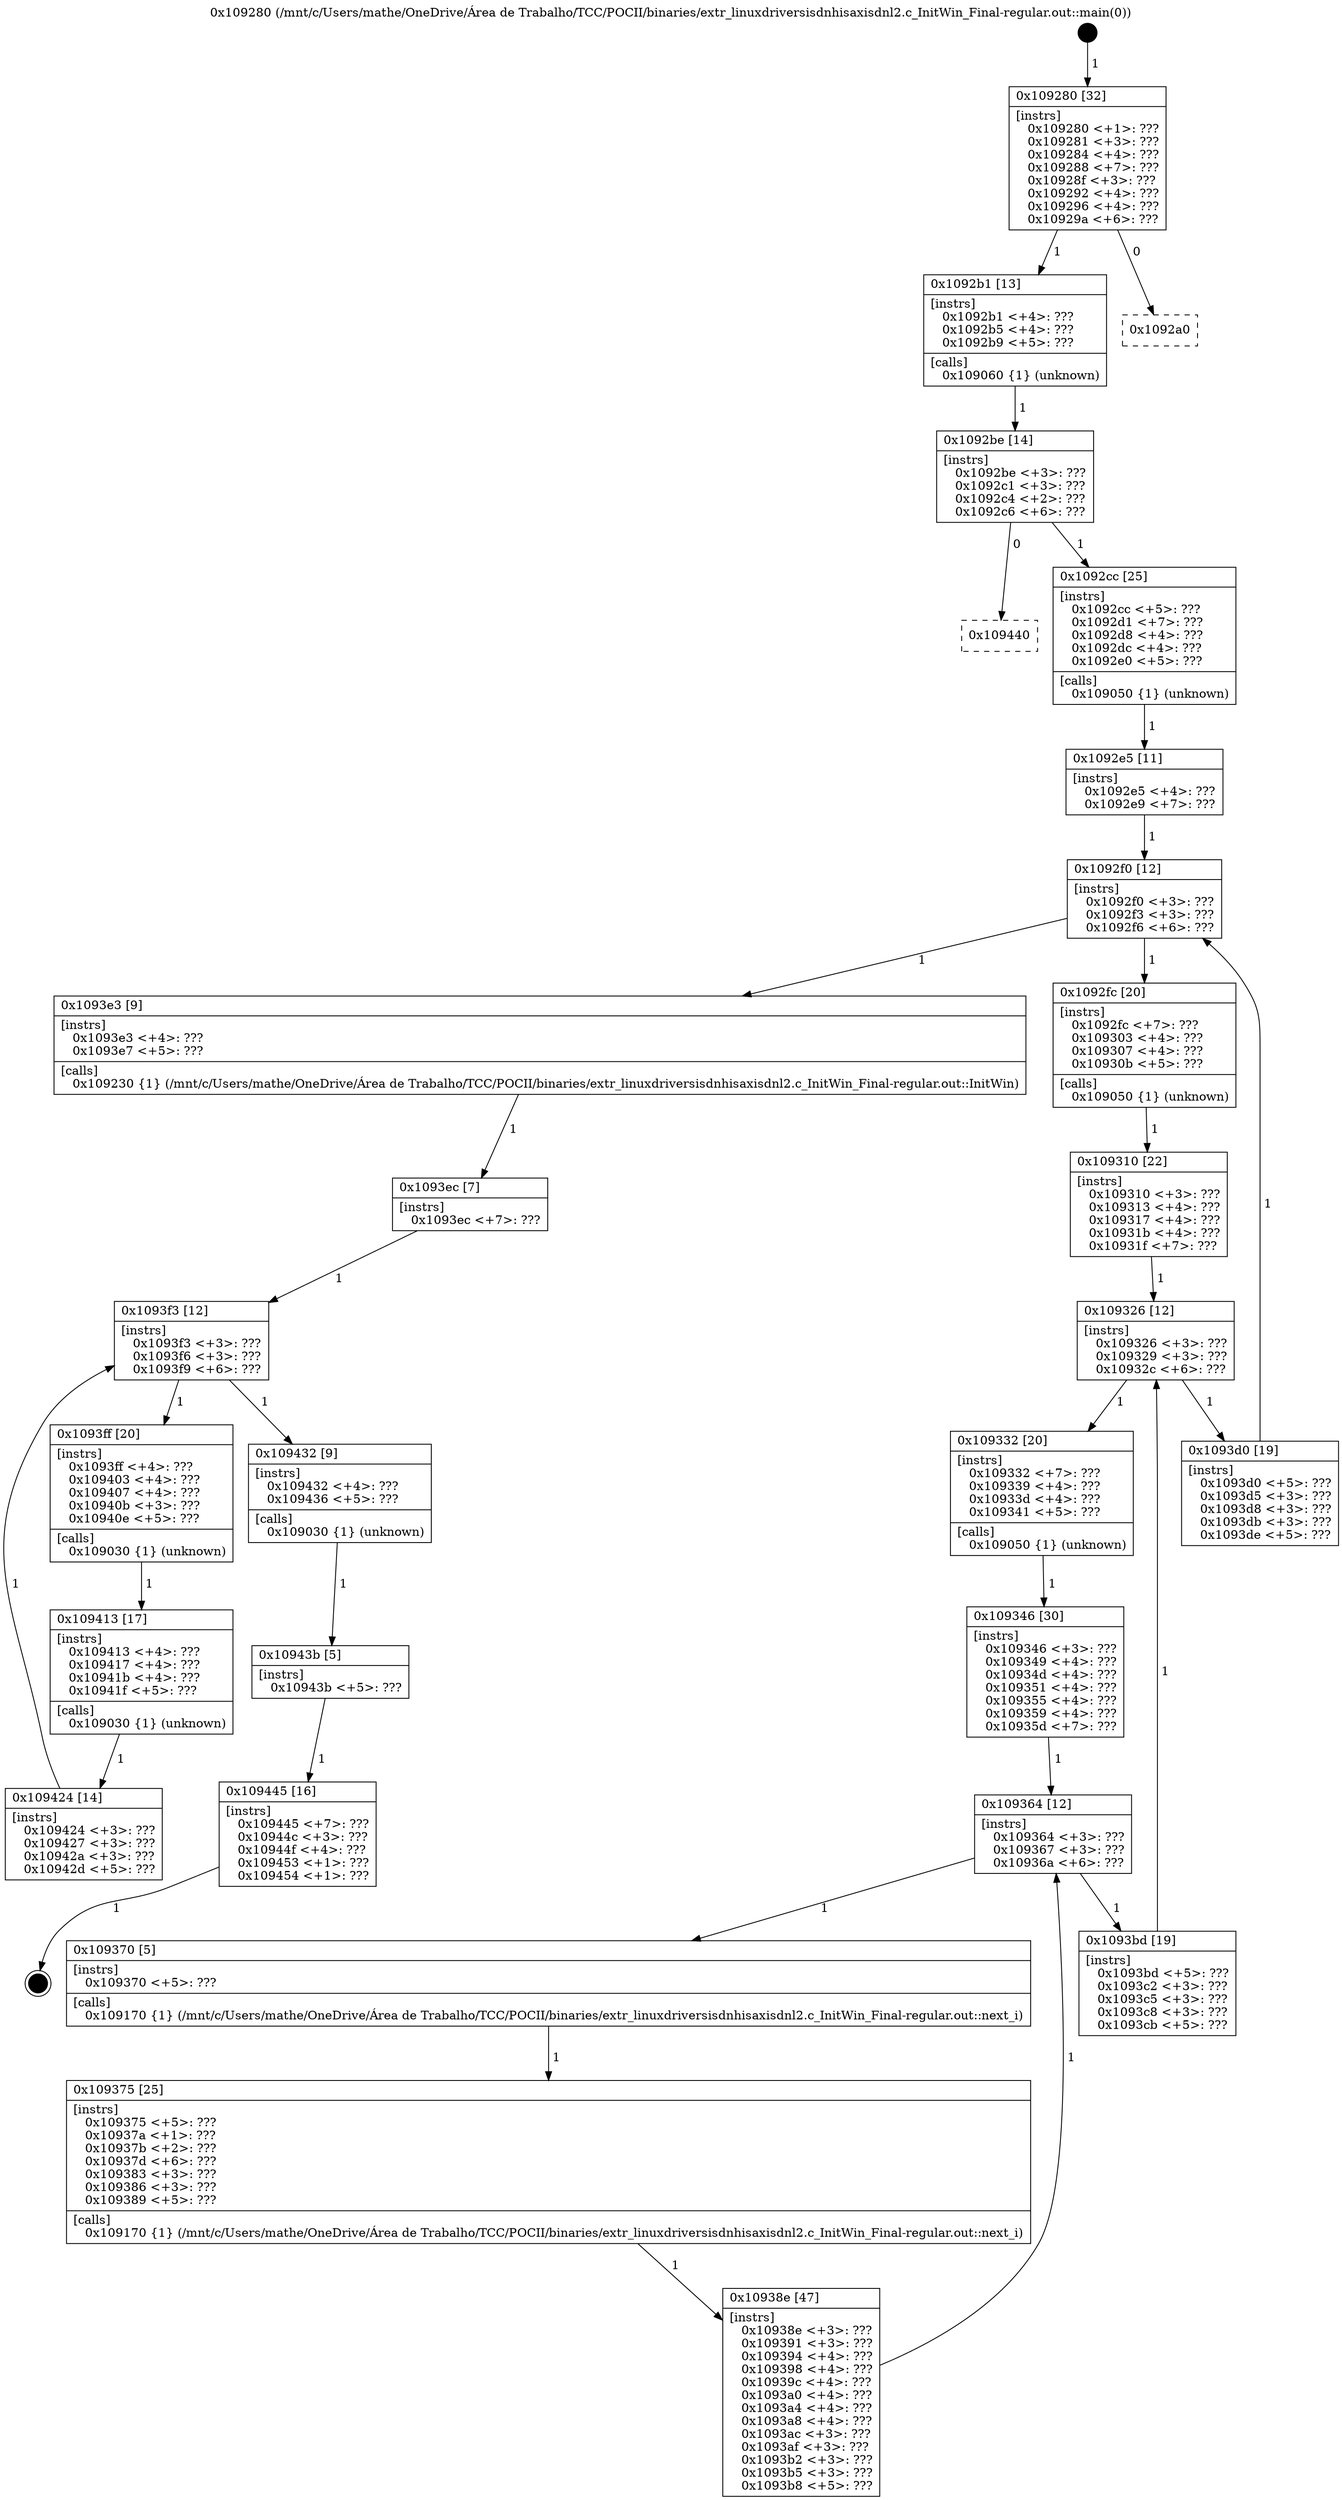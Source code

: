 digraph "0x109280" {
  label = "0x109280 (/mnt/c/Users/mathe/OneDrive/Área de Trabalho/TCC/POCII/binaries/extr_linuxdriversisdnhisaxisdnl2.c_InitWin_Final-regular.out::main(0))"
  labelloc = "t"
  node[shape=record]

  Entry [label="",width=0.3,height=0.3,shape=circle,fillcolor=black,style=filled]
  "0x109280" [label="{
     0x109280 [32]\l
     | [instrs]\l
     &nbsp;&nbsp;0x109280 \<+1\>: ???\l
     &nbsp;&nbsp;0x109281 \<+3\>: ???\l
     &nbsp;&nbsp;0x109284 \<+4\>: ???\l
     &nbsp;&nbsp;0x109288 \<+7\>: ???\l
     &nbsp;&nbsp;0x10928f \<+3\>: ???\l
     &nbsp;&nbsp;0x109292 \<+4\>: ???\l
     &nbsp;&nbsp;0x109296 \<+4\>: ???\l
     &nbsp;&nbsp;0x10929a \<+6\>: ???\l
  }"]
  "0x1092b1" [label="{
     0x1092b1 [13]\l
     | [instrs]\l
     &nbsp;&nbsp;0x1092b1 \<+4\>: ???\l
     &nbsp;&nbsp;0x1092b5 \<+4\>: ???\l
     &nbsp;&nbsp;0x1092b9 \<+5\>: ???\l
     | [calls]\l
     &nbsp;&nbsp;0x109060 \{1\} (unknown)\l
  }"]
  "0x1092a0" [label="{
     0x1092a0\l
  }", style=dashed]
  "0x1092be" [label="{
     0x1092be [14]\l
     | [instrs]\l
     &nbsp;&nbsp;0x1092be \<+3\>: ???\l
     &nbsp;&nbsp;0x1092c1 \<+3\>: ???\l
     &nbsp;&nbsp;0x1092c4 \<+2\>: ???\l
     &nbsp;&nbsp;0x1092c6 \<+6\>: ???\l
  }"]
  "0x109440" [label="{
     0x109440\l
  }", style=dashed]
  "0x1092cc" [label="{
     0x1092cc [25]\l
     | [instrs]\l
     &nbsp;&nbsp;0x1092cc \<+5\>: ???\l
     &nbsp;&nbsp;0x1092d1 \<+7\>: ???\l
     &nbsp;&nbsp;0x1092d8 \<+4\>: ???\l
     &nbsp;&nbsp;0x1092dc \<+4\>: ???\l
     &nbsp;&nbsp;0x1092e0 \<+5\>: ???\l
     | [calls]\l
     &nbsp;&nbsp;0x109050 \{1\} (unknown)\l
  }"]
  Exit [label="",width=0.3,height=0.3,shape=circle,fillcolor=black,style=filled,peripheries=2]
  "0x1092f0" [label="{
     0x1092f0 [12]\l
     | [instrs]\l
     &nbsp;&nbsp;0x1092f0 \<+3\>: ???\l
     &nbsp;&nbsp;0x1092f3 \<+3\>: ???\l
     &nbsp;&nbsp;0x1092f6 \<+6\>: ???\l
  }"]
  "0x1093e3" [label="{
     0x1093e3 [9]\l
     | [instrs]\l
     &nbsp;&nbsp;0x1093e3 \<+4\>: ???\l
     &nbsp;&nbsp;0x1093e7 \<+5\>: ???\l
     | [calls]\l
     &nbsp;&nbsp;0x109230 \{1\} (/mnt/c/Users/mathe/OneDrive/Área de Trabalho/TCC/POCII/binaries/extr_linuxdriversisdnhisaxisdnl2.c_InitWin_Final-regular.out::InitWin)\l
  }"]
  "0x1092fc" [label="{
     0x1092fc [20]\l
     | [instrs]\l
     &nbsp;&nbsp;0x1092fc \<+7\>: ???\l
     &nbsp;&nbsp;0x109303 \<+4\>: ???\l
     &nbsp;&nbsp;0x109307 \<+4\>: ???\l
     &nbsp;&nbsp;0x10930b \<+5\>: ???\l
     | [calls]\l
     &nbsp;&nbsp;0x109050 \{1\} (unknown)\l
  }"]
  "0x109326" [label="{
     0x109326 [12]\l
     | [instrs]\l
     &nbsp;&nbsp;0x109326 \<+3\>: ???\l
     &nbsp;&nbsp;0x109329 \<+3\>: ???\l
     &nbsp;&nbsp;0x10932c \<+6\>: ???\l
  }"]
  "0x1093d0" [label="{
     0x1093d0 [19]\l
     | [instrs]\l
     &nbsp;&nbsp;0x1093d0 \<+5\>: ???\l
     &nbsp;&nbsp;0x1093d5 \<+3\>: ???\l
     &nbsp;&nbsp;0x1093d8 \<+3\>: ???\l
     &nbsp;&nbsp;0x1093db \<+3\>: ???\l
     &nbsp;&nbsp;0x1093de \<+5\>: ???\l
  }"]
  "0x109332" [label="{
     0x109332 [20]\l
     | [instrs]\l
     &nbsp;&nbsp;0x109332 \<+7\>: ???\l
     &nbsp;&nbsp;0x109339 \<+4\>: ???\l
     &nbsp;&nbsp;0x10933d \<+4\>: ???\l
     &nbsp;&nbsp;0x109341 \<+5\>: ???\l
     | [calls]\l
     &nbsp;&nbsp;0x109050 \{1\} (unknown)\l
  }"]
  "0x109364" [label="{
     0x109364 [12]\l
     | [instrs]\l
     &nbsp;&nbsp;0x109364 \<+3\>: ???\l
     &nbsp;&nbsp;0x109367 \<+3\>: ???\l
     &nbsp;&nbsp;0x10936a \<+6\>: ???\l
  }"]
  "0x1093bd" [label="{
     0x1093bd [19]\l
     | [instrs]\l
     &nbsp;&nbsp;0x1093bd \<+5\>: ???\l
     &nbsp;&nbsp;0x1093c2 \<+3\>: ???\l
     &nbsp;&nbsp;0x1093c5 \<+3\>: ???\l
     &nbsp;&nbsp;0x1093c8 \<+3\>: ???\l
     &nbsp;&nbsp;0x1093cb \<+5\>: ???\l
  }"]
  "0x109370" [label="{
     0x109370 [5]\l
     | [instrs]\l
     &nbsp;&nbsp;0x109370 \<+5\>: ???\l
     | [calls]\l
     &nbsp;&nbsp;0x109170 \{1\} (/mnt/c/Users/mathe/OneDrive/Área de Trabalho/TCC/POCII/binaries/extr_linuxdriversisdnhisaxisdnl2.c_InitWin_Final-regular.out::next_i)\l
  }"]
  "0x109375" [label="{
     0x109375 [25]\l
     | [instrs]\l
     &nbsp;&nbsp;0x109375 \<+5\>: ???\l
     &nbsp;&nbsp;0x10937a \<+1\>: ???\l
     &nbsp;&nbsp;0x10937b \<+2\>: ???\l
     &nbsp;&nbsp;0x10937d \<+6\>: ???\l
     &nbsp;&nbsp;0x109383 \<+3\>: ???\l
     &nbsp;&nbsp;0x109386 \<+3\>: ???\l
     &nbsp;&nbsp;0x109389 \<+5\>: ???\l
     | [calls]\l
     &nbsp;&nbsp;0x109170 \{1\} (/mnt/c/Users/mathe/OneDrive/Área de Trabalho/TCC/POCII/binaries/extr_linuxdriversisdnhisaxisdnl2.c_InitWin_Final-regular.out::next_i)\l
  }"]
  "0x10938e" [label="{
     0x10938e [47]\l
     | [instrs]\l
     &nbsp;&nbsp;0x10938e \<+3\>: ???\l
     &nbsp;&nbsp;0x109391 \<+3\>: ???\l
     &nbsp;&nbsp;0x109394 \<+4\>: ???\l
     &nbsp;&nbsp;0x109398 \<+4\>: ???\l
     &nbsp;&nbsp;0x10939c \<+4\>: ???\l
     &nbsp;&nbsp;0x1093a0 \<+4\>: ???\l
     &nbsp;&nbsp;0x1093a4 \<+4\>: ???\l
     &nbsp;&nbsp;0x1093a8 \<+4\>: ???\l
     &nbsp;&nbsp;0x1093ac \<+3\>: ???\l
     &nbsp;&nbsp;0x1093af \<+3\>: ???\l
     &nbsp;&nbsp;0x1093b2 \<+3\>: ???\l
     &nbsp;&nbsp;0x1093b5 \<+3\>: ???\l
     &nbsp;&nbsp;0x1093b8 \<+5\>: ???\l
  }"]
  "0x109346" [label="{
     0x109346 [30]\l
     | [instrs]\l
     &nbsp;&nbsp;0x109346 \<+3\>: ???\l
     &nbsp;&nbsp;0x109349 \<+4\>: ???\l
     &nbsp;&nbsp;0x10934d \<+4\>: ???\l
     &nbsp;&nbsp;0x109351 \<+4\>: ???\l
     &nbsp;&nbsp;0x109355 \<+4\>: ???\l
     &nbsp;&nbsp;0x109359 \<+4\>: ???\l
     &nbsp;&nbsp;0x10935d \<+7\>: ???\l
  }"]
  "0x109445" [label="{
     0x109445 [16]\l
     | [instrs]\l
     &nbsp;&nbsp;0x109445 \<+7\>: ???\l
     &nbsp;&nbsp;0x10944c \<+3\>: ???\l
     &nbsp;&nbsp;0x10944f \<+4\>: ???\l
     &nbsp;&nbsp;0x109453 \<+1\>: ???\l
     &nbsp;&nbsp;0x109454 \<+1\>: ???\l
  }"]
  "0x109310" [label="{
     0x109310 [22]\l
     | [instrs]\l
     &nbsp;&nbsp;0x109310 \<+3\>: ???\l
     &nbsp;&nbsp;0x109313 \<+4\>: ???\l
     &nbsp;&nbsp;0x109317 \<+4\>: ???\l
     &nbsp;&nbsp;0x10931b \<+4\>: ???\l
     &nbsp;&nbsp;0x10931f \<+7\>: ???\l
  }"]
  "0x10943b" [label="{
     0x10943b [5]\l
     | [instrs]\l
     &nbsp;&nbsp;0x10943b \<+5\>: ???\l
  }"]
  "0x1092e5" [label="{
     0x1092e5 [11]\l
     | [instrs]\l
     &nbsp;&nbsp;0x1092e5 \<+4\>: ???\l
     &nbsp;&nbsp;0x1092e9 \<+7\>: ???\l
  }"]
  "0x1093f3" [label="{
     0x1093f3 [12]\l
     | [instrs]\l
     &nbsp;&nbsp;0x1093f3 \<+3\>: ???\l
     &nbsp;&nbsp;0x1093f6 \<+3\>: ???\l
     &nbsp;&nbsp;0x1093f9 \<+6\>: ???\l
  }"]
  "0x109432" [label="{
     0x109432 [9]\l
     | [instrs]\l
     &nbsp;&nbsp;0x109432 \<+4\>: ???\l
     &nbsp;&nbsp;0x109436 \<+5\>: ???\l
     | [calls]\l
     &nbsp;&nbsp;0x109030 \{1\} (unknown)\l
  }"]
  "0x1093ff" [label="{
     0x1093ff [20]\l
     | [instrs]\l
     &nbsp;&nbsp;0x1093ff \<+4\>: ???\l
     &nbsp;&nbsp;0x109403 \<+4\>: ???\l
     &nbsp;&nbsp;0x109407 \<+4\>: ???\l
     &nbsp;&nbsp;0x10940b \<+3\>: ???\l
     &nbsp;&nbsp;0x10940e \<+5\>: ???\l
     | [calls]\l
     &nbsp;&nbsp;0x109030 \{1\} (unknown)\l
  }"]
  "0x109413" [label="{
     0x109413 [17]\l
     | [instrs]\l
     &nbsp;&nbsp;0x109413 \<+4\>: ???\l
     &nbsp;&nbsp;0x109417 \<+4\>: ???\l
     &nbsp;&nbsp;0x10941b \<+4\>: ???\l
     &nbsp;&nbsp;0x10941f \<+5\>: ???\l
     | [calls]\l
     &nbsp;&nbsp;0x109030 \{1\} (unknown)\l
  }"]
  "0x109424" [label="{
     0x109424 [14]\l
     | [instrs]\l
     &nbsp;&nbsp;0x109424 \<+3\>: ???\l
     &nbsp;&nbsp;0x109427 \<+3\>: ???\l
     &nbsp;&nbsp;0x10942a \<+3\>: ???\l
     &nbsp;&nbsp;0x10942d \<+5\>: ???\l
  }"]
  "0x1093ec" [label="{
     0x1093ec [7]\l
     | [instrs]\l
     &nbsp;&nbsp;0x1093ec \<+7\>: ???\l
  }"]
  Entry -> "0x109280" [label=" 1"]
  "0x109280" -> "0x1092b1" [label=" 1"]
  "0x109280" -> "0x1092a0" [label=" 0"]
  "0x1092b1" -> "0x1092be" [label=" 1"]
  "0x1092be" -> "0x109440" [label=" 0"]
  "0x1092be" -> "0x1092cc" [label=" 1"]
  "0x109445" -> Exit [label=" 1"]
  "0x1092cc" -> "0x1092e5" [label=" 1"]
  "0x1092f0" -> "0x1093e3" [label=" 1"]
  "0x1092f0" -> "0x1092fc" [label=" 1"]
  "0x1092fc" -> "0x109310" [label=" 1"]
  "0x109326" -> "0x1093d0" [label=" 1"]
  "0x109326" -> "0x109332" [label=" 1"]
  "0x109332" -> "0x109346" [label=" 1"]
  "0x109364" -> "0x1093bd" [label=" 1"]
  "0x109364" -> "0x109370" [label=" 1"]
  "0x109370" -> "0x109375" [label=" 1"]
  "0x109375" -> "0x10938e" [label=" 1"]
  "0x109346" -> "0x109364" [label=" 1"]
  "0x10938e" -> "0x109364" [label=" 1"]
  "0x10943b" -> "0x109445" [label=" 1"]
  "0x109310" -> "0x109326" [label=" 1"]
  "0x1093bd" -> "0x109326" [label=" 1"]
  "0x109432" -> "0x10943b" [label=" 1"]
  "0x1092e5" -> "0x1092f0" [label=" 1"]
  "0x1093d0" -> "0x1092f0" [label=" 1"]
  "0x1093e3" -> "0x1093ec" [label=" 1"]
  "0x1093f3" -> "0x109432" [label=" 1"]
  "0x1093f3" -> "0x1093ff" [label=" 1"]
  "0x1093ff" -> "0x109413" [label=" 1"]
  "0x109413" -> "0x109424" [label=" 1"]
  "0x1093ec" -> "0x1093f3" [label=" 1"]
  "0x109424" -> "0x1093f3" [label=" 1"]
}
